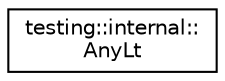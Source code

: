 digraph "Graphical Class Hierarchy"
{
  edge [fontname="Helvetica",fontsize="10",labelfontname="Helvetica",labelfontsize="10"];
  node [fontname="Helvetica",fontsize="10",shape=record];
  rankdir="LR";
  Node1 [label="testing::internal::\lAnyLt",height=0.2,width=0.4,color="black", fillcolor="white", style="filled",URL="$structtesting_1_1internal_1_1_any_lt.html"];
}
